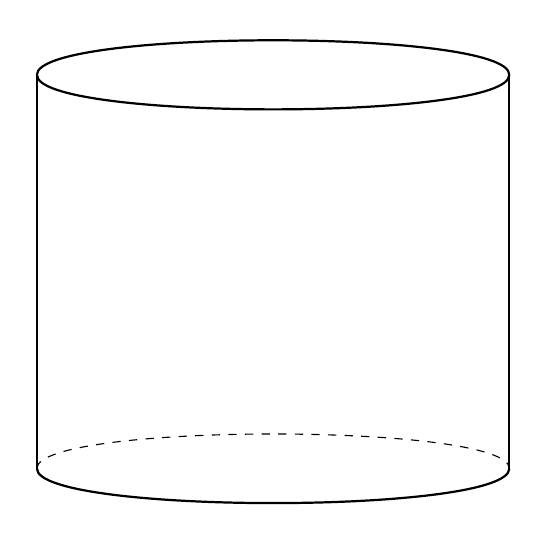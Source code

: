 \begin{tikzpicture}

		\node [] (1) at (-3, -1) {};
		\node [] (2) at (3, -1) {};
		\node [] (10) at (-3, 4) {};
		\node [] (11) at (3, 4) {};

		\draw [dashed, bend left=90, looseness=0.25] (1.center) to (2.center);
		\draw [thick, bend right=90, looseness=0.25] (1.center) to (2.center);
		\draw [thick] (1.center) to (10.center);
		\draw [thick] (2.center) to (11.center);
		\draw [thick, bend right=90, looseness=0.25] (10.center) to (11.center);
		\draw [thick, bend left=90, looseness=0.25] (10.center) to (11.center);

\end{tikzpicture}

